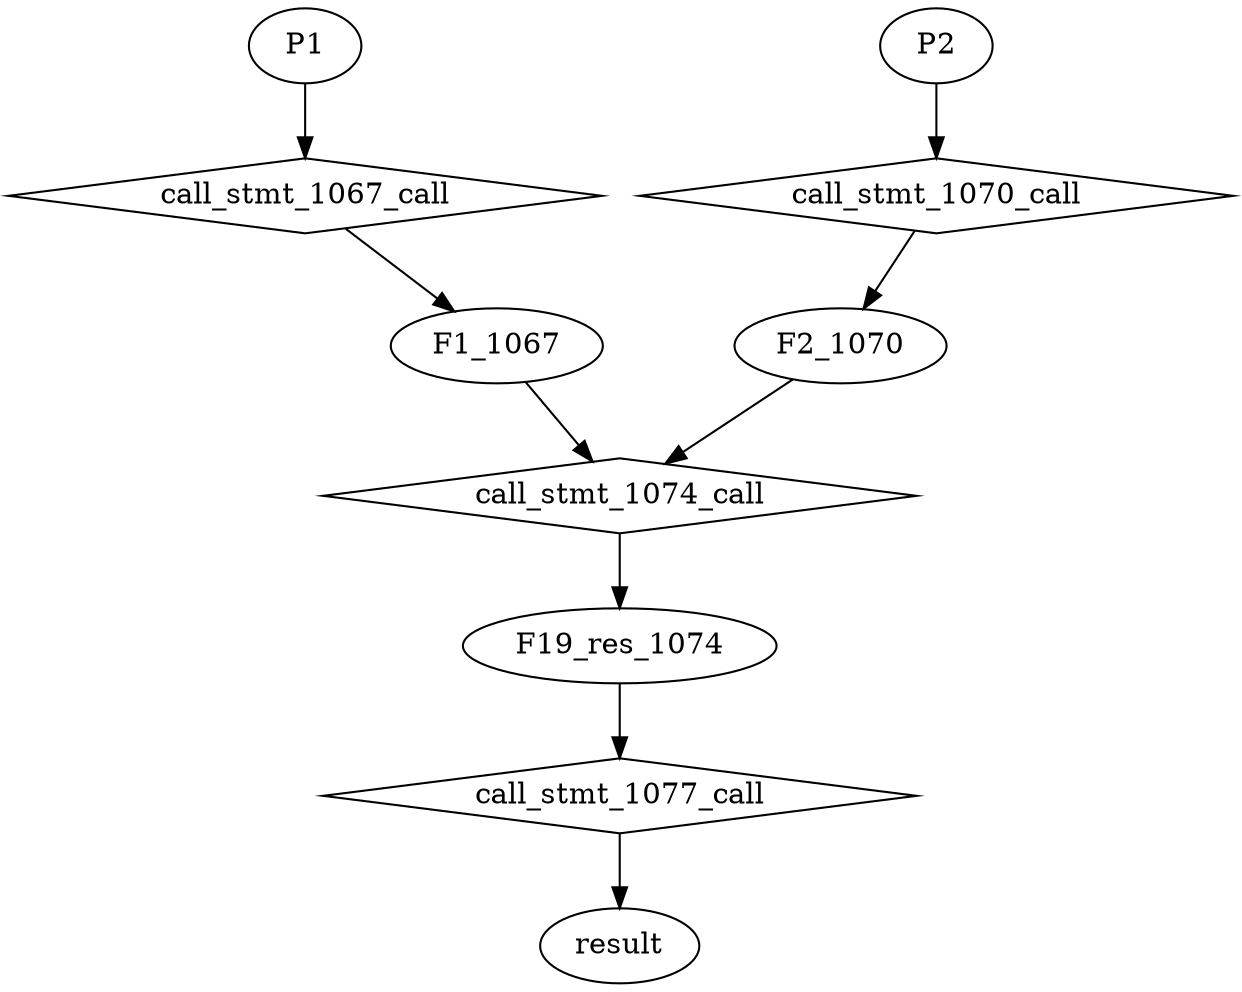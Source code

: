 digraph data_path {
  F19_res_1074 [shape=ellipse];
  F1_1067 [shape=ellipse];
  F2_1070 [shape=ellipse];
  call_stmt_1067_call [shape=diamond];
P1  -> call_stmt_1067_call;
call_stmt_1067_call -> F1_1067;
  call_stmt_1070_call [shape=diamond];
P2  -> call_stmt_1070_call;
call_stmt_1070_call -> F2_1070;
  call_stmt_1074_call [shape=diamond];
F1_1067  -> call_stmt_1074_call;
F2_1070  -> call_stmt_1074_call;
call_stmt_1074_call -> F19_res_1074;
  call_stmt_1077_call [shape=diamond];
F19_res_1074  -> call_stmt_1077_call;
call_stmt_1077_call -> result;
}
